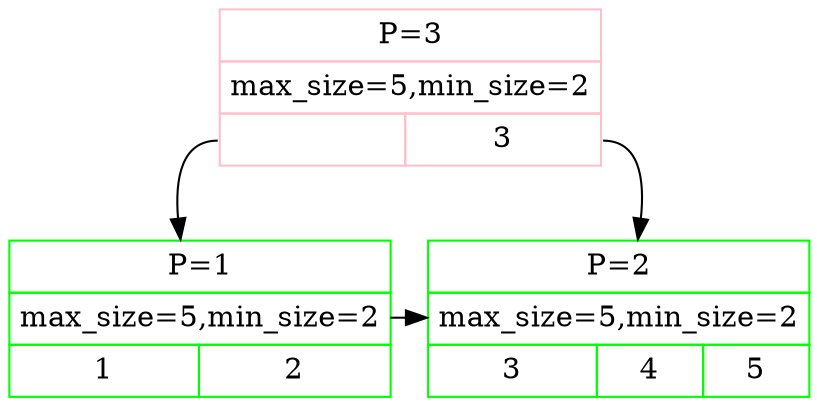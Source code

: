 digraph G {
INT_3[shape=plain color=pink label=<<TABLE BORDER="0" CELLBORDER="1" CELLSPACING="0" CELLPADDING="4">
<TR><TD COLSPAN="2">P=3</TD></TR>
<TR><TD COLSPAN="2">max_size=5,min_size=2</TD></TR>
<TR><TD PORT="p1"> </TD>
<TD PORT="p2">3</TD>
</TR></TABLE>>];
LEAF_1[shape=plain color=green label=<<TABLE BORDER="0" CELLBORDER="1" CELLSPACING="0" CELLPADDING="4">
<TR><TD COLSPAN="2">P=1</TD></TR>
<TR><TD COLSPAN="2">max_size=5,min_size=2</TD></TR>
<TR><TD>1</TD>
<TD>2</TD>
</TR></TABLE>>];
LEAF_1 -> LEAF_2;
{rank=same LEAF_1 LEAF_2};
INT_3:p1 -> LEAF_1;
LEAF_2[shape=plain color=green label=<<TABLE BORDER="0" CELLBORDER="1" CELLSPACING="0" CELLPADDING="4">
<TR><TD COLSPAN="3">P=2</TD></TR>
<TR><TD COLSPAN="3">max_size=5,min_size=2</TD></TR>
<TR><TD>3</TD>
<TD>4</TD>
<TD>5</TD>
</TR></TABLE>>];
INT_3:p2 -> LEAF_2;
}
